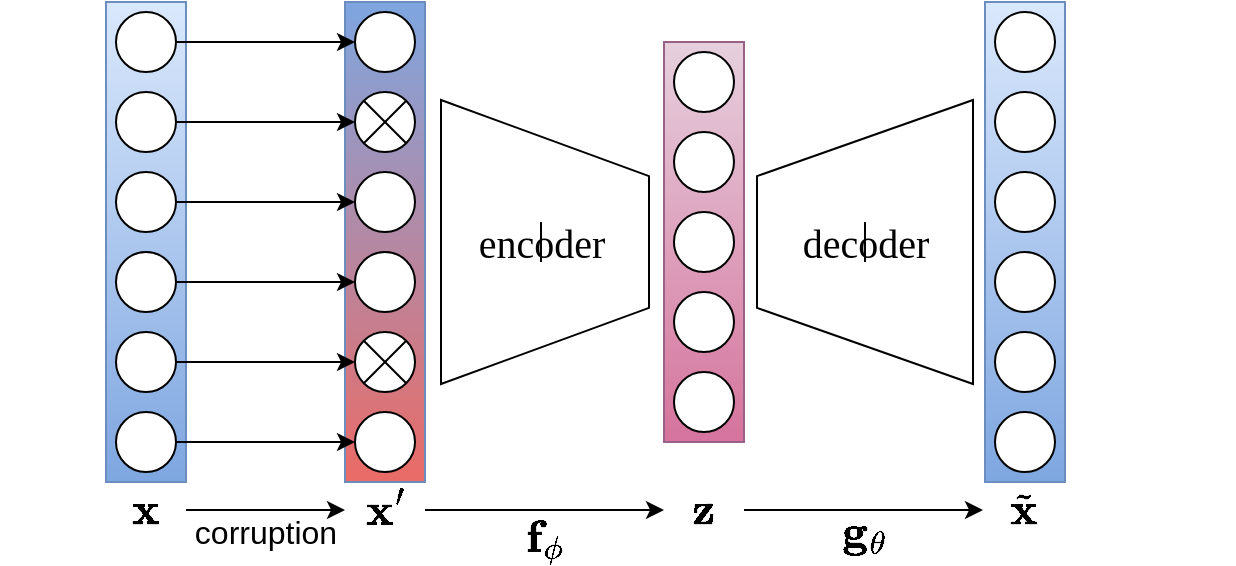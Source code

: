 <mxfile pages="1" version="11.2.4" type="device"><diagram id="0Pe6uQVz0Bnm0yOHdO76" name="Page-1"><mxGraphModel dx="3076" dy="824" grid="1" gridSize="10" guides="1" tooltips="1" connect="1" arrows="1" fold="1" page="1" pageScale="1" pageWidth="1654" pageHeight="1169" math="1" shadow="0"><root><mxCell id="0"/><mxCell id="1" parent="0"/><mxCell id="qXUbveW718_hFgn-tCtE-1" value="" style="rounded=0;whiteSpace=wrap;html=1;fillColor=#EA6B66;strokeColor=#6c8ebf;gradientColor=#7ea6e0;gradientDirection=north;" parent="1" vertex="1"><mxGeometry x="149.5" width="40" height="240" as="geometry"/></mxCell><mxCell id="qXUbveW718_hFgn-tCtE-2" value="" style="ellipse;whiteSpace=wrap;html=1;aspect=fixed;" parent="1" vertex="1"><mxGeometry x="154.5" y="5" width="30" height="30" as="geometry"/></mxCell><mxCell id="qXUbveW718_hFgn-tCtE-3" value="" style="ellipse;whiteSpace=wrap;html=1;aspect=fixed;" parent="1" vertex="1"><mxGeometry x="154.5" y="45" width="30" height="30" as="geometry"/></mxCell><mxCell id="qXUbveW718_hFgn-tCtE-4" value="" style="ellipse;whiteSpace=wrap;html=1;aspect=fixed;" parent="1" vertex="1"><mxGeometry x="154.5" y="85" width="30" height="30" as="geometry"/></mxCell><mxCell id="qXUbveW718_hFgn-tCtE-5" value="" style="ellipse;whiteSpace=wrap;html=1;aspect=fixed;" parent="1" vertex="1"><mxGeometry x="154.5" y="125" width="30" height="30" as="geometry"/></mxCell><mxCell id="qXUbveW718_hFgn-tCtE-6" value="" style="ellipse;whiteSpace=wrap;html=1;aspect=fixed;" parent="1" vertex="1"><mxGeometry x="154.5" y="165" width="30" height="30" as="geometry"/></mxCell><mxCell id="qXUbveW718_hFgn-tCtE-7" value="" style="ellipse;whiteSpace=wrap;html=1;aspect=fixed;" parent="1" vertex="1"><mxGeometry x="154.5" y="205" width="30" height="30" as="geometry"/></mxCell><mxCell id="qXUbveW718_hFgn-tCtE-8" value="" style="rounded=0;whiteSpace=wrap;html=1;fillColor=#e6d0de;strokeColor=#996185;gradientColor=#d5739d;" parent="1" vertex="1"><mxGeometry x="309" y="20" width="40" height="200" as="geometry"/></mxCell><mxCell id="qXUbveW718_hFgn-tCtE-9" value="" style="ellipse;whiteSpace=wrap;html=1;aspect=fixed;" parent="1" vertex="1"><mxGeometry x="314" y="25" width="30" height="30" as="geometry"/></mxCell><mxCell id="qXUbveW718_hFgn-tCtE-10" value="" style="ellipse;whiteSpace=wrap;html=1;aspect=fixed;" parent="1" vertex="1"><mxGeometry x="314" y="65" width="30" height="30" as="geometry"/></mxCell><mxCell id="qXUbveW718_hFgn-tCtE-11" value="" style="ellipse;whiteSpace=wrap;html=1;aspect=fixed;" parent="1" vertex="1"><mxGeometry x="314" y="105" width="30" height="30" as="geometry"/></mxCell><mxCell id="qXUbveW718_hFgn-tCtE-12" value="" style="ellipse;whiteSpace=wrap;html=1;aspect=fixed;" parent="1" vertex="1"><mxGeometry x="314" y="145" width="30" height="30" as="geometry"/></mxCell><mxCell id="qXUbveW718_hFgn-tCtE-13" value="" style="ellipse;whiteSpace=wrap;html=1;aspect=fixed;" parent="1" vertex="1"><mxGeometry x="314" y="185" width="30" height="30" as="geometry"/></mxCell><mxCell id="qXUbveW718_hFgn-tCtE-15" value="" style="rounded=0;whiteSpace=wrap;html=1;fillColor=#dae8fc;strokeColor=#6c8ebf;gradientColor=#7ea6e0;" parent="1" vertex="1"><mxGeometry x="469.5" width="40" height="240" as="geometry"/></mxCell><mxCell id="qXUbveW718_hFgn-tCtE-16" value="" style="ellipse;whiteSpace=wrap;html=1;aspect=fixed;" parent="1" vertex="1"><mxGeometry x="474.5" y="5" width="30" height="30" as="geometry"/></mxCell><mxCell id="qXUbveW718_hFgn-tCtE-17" value="" style="ellipse;whiteSpace=wrap;html=1;aspect=fixed;" parent="1" vertex="1"><mxGeometry x="474.5" y="45" width="30" height="30" as="geometry"/></mxCell><mxCell id="qXUbveW718_hFgn-tCtE-18" value="" style="ellipse;whiteSpace=wrap;html=1;aspect=fixed;" parent="1" vertex="1"><mxGeometry x="474.5" y="85" width="30" height="30" as="geometry"/></mxCell><mxCell id="qXUbveW718_hFgn-tCtE-19" value="" style="ellipse;whiteSpace=wrap;html=1;aspect=fixed;" parent="1" vertex="1"><mxGeometry x="474.5" y="125" width="30" height="30" as="geometry"/></mxCell><mxCell id="qXUbveW718_hFgn-tCtE-20" value="" style="ellipse;whiteSpace=wrap;html=1;aspect=fixed;" parent="1" vertex="1"><mxGeometry x="474.5" y="165" width="30" height="30" as="geometry"/></mxCell><mxCell id="qXUbveW718_hFgn-tCtE-21" value="" style="ellipse;whiteSpace=wrap;html=1;aspect=fixed;" parent="1" vertex="1"><mxGeometry x="474.5" y="205" width="30" height="30" as="geometry"/></mxCell><mxCell id="qXUbveW718_hFgn-tCtE-71" style="edgeStyle=none;rounded=0;orthogonalLoop=1;jettySize=auto;html=1;exitX=1;exitY=0.5;exitDx=0;exitDy=0;entryX=0;entryY=0.5;entryDx=0;entryDy=0;endArrow=classic;endFill=1;fontFamily=Times New Roman;fontSize=22;" parent="1" source="qXUbveW718_hFgn-tCtE-22" target="qXUbveW718_hFgn-tCtE-24" edge="1"><mxGeometry relative="1" as="geometry"/></mxCell><mxCell id="qXUbveW718_hFgn-tCtE-22" value="&lt;font style=&quot;font-size: 22px&quot;&gt;$$\mathbf{x}'$$&lt;/font&gt;" style="text;html=1;strokeColor=none;fillColor=none;align=center;verticalAlign=middle;whiteSpace=wrap;rounded=0;fontFamily=Times New Roman;fontSize=22;" parent="1" vertex="1"><mxGeometry x="149.5" y="244" width="40" height="20" as="geometry"/></mxCell><mxCell id="qXUbveW718_hFgn-tCtE-76" style="edgeStyle=none;rounded=0;orthogonalLoop=1;jettySize=auto;html=1;exitX=1;exitY=0.5;exitDx=0;exitDy=0;entryX=0;entryY=0.5;entryDx=0;entryDy=0;endArrow=classic;endFill=1;fontFamily=Times New Roman;fontSize=22;" parent="1" source="qXUbveW718_hFgn-tCtE-24" target="qXUbveW718_hFgn-tCtE-25" edge="1"><mxGeometry relative="1" as="geometry"/></mxCell><mxCell id="qXUbveW718_hFgn-tCtE-24" value="&lt;font style=&quot;font-size: 22px;&quot;&gt;$$\mathbf{z}$$&lt;/font&gt;" style="text;html=1;strokeColor=none;fillColor=none;align=center;verticalAlign=middle;whiteSpace=wrap;rounded=0;fontFamily=Times New Roman;fontSize=22;" parent="1" vertex="1"><mxGeometry x="309" y="244" width="40" height="20" as="geometry"/></mxCell><mxCell id="qXUbveW718_hFgn-tCtE-25" value="&lt;font style=&quot;font-size: 22px;&quot;&gt;$$\tilde{\mathbf{x}}$$&lt;/font&gt;" style="text;html=1;strokeColor=none;fillColor=none;align=center;verticalAlign=middle;whiteSpace=wrap;rounded=0;fontFamily=Times New Roman;fontSize=22;" parent="1" vertex="1"><mxGeometry x="468.5" y="244" width="40" height="20" as="geometry"/></mxCell><mxCell id="qXUbveW718_hFgn-tCtE-63" value="" style="shape=trapezoid;perimeter=trapezoidPerimeter;whiteSpace=wrap;html=1;fontFamily=Times New Roman;rotation=90;size=0.268;" parent="1" vertex="1"><mxGeometry x="178.5" y="68" width="142" height="104" as="geometry"/></mxCell><mxCell id="qXUbveW718_hFgn-tCtE-64" value="&lt;font style=&quot;font-size: 20px&quot;&gt;&lt;span style=&quot;background-color: rgb(255 , 255 , 255)&quot;&gt;encoder&lt;/span&gt;&lt;/font&gt;" style="text;html=1;strokeColor=none;fillColor=none;align=center;verticalAlign=middle;whiteSpace=wrap;rounded=0;fontFamily=Times New Roman;" parent="1" vertex="1"><mxGeometry x="227.5" y="110" width="40" height="20" as="geometry"/></mxCell><mxCell id="qXUbveW718_hFgn-tCtE-68" style="edgeStyle=none;rounded=0;orthogonalLoop=1;jettySize=auto;html=1;exitX=0.5;exitY=1;exitDx=0;exitDy=0;entryX=0.5;entryY=0;entryDx=0;entryDy=0;endArrow=none;endFill=0;fontFamily=Times New Roman;" parent="1" source="qXUbveW718_hFgn-tCtE-64" target="qXUbveW718_hFgn-tCtE-64" edge="1"><mxGeometry relative="1" as="geometry"/></mxCell><mxCell id="qXUbveW718_hFgn-tCtE-73" value="" style="shape=trapezoid;perimeter=trapezoidPerimeter;whiteSpace=wrap;html=1;fontFamily=Times New Roman;rotation=-90;size=0.268;" parent="1" vertex="1"><mxGeometry x="338.5" y="66" width="142" height="108" as="geometry"/></mxCell><mxCell id="qXUbveW718_hFgn-tCtE-74" value="&lt;font style=&quot;font-size: 20px&quot;&gt;&lt;span style=&quot;background-color: rgb(255 , 255 , 255)&quot;&gt;decoder&lt;/span&gt;&lt;/font&gt;" style="text;html=1;strokeColor=none;fillColor=none;align=center;verticalAlign=middle;whiteSpace=wrap;rounded=0;fontFamily=Times New Roman;" parent="1" vertex="1"><mxGeometry x="389.5" y="110" width="40" height="20" as="geometry"/></mxCell><mxCell id="qXUbveW718_hFgn-tCtE-75" style="edgeStyle=none;rounded=0;orthogonalLoop=1;jettySize=auto;html=1;exitX=0.5;exitY=1;exitDx=0;exitDy=0;entryX=0.5;entryY=0;entryDx=0;entryDy=0;endArrow=none;endFill=0;fontFamily=Times New Roman;" parent="1" source="qXUbveW718_hFgn-tCtE-74" target="qXUbveW718_hFgn-tCtE-74" edge="1"><mxGeometry relative="1" as="geometry"/></mxCell><mxCell id="h_qzXkEMO1NDy2MEQtqU-1" value="&lt;span style=&quot;font-family: &amp;quot;times new roman&amp;quot;; background-color: rgb(255, 255, 255); font-size: 22px;&quot;&gt;&lt;font style=&quot;font-size: 22px;&quot;&gt;$$\mathbf{f}_{\phi}$$&lt;/font&gt;&lt;/span&gt;" style="text;html=1;strokeColor=none;fillColor=none;align=center;verticalAlign=middle;whiteSpace=wrap;rounded=0;fontSize=22;" parent="1" vertex="1"><mxGeometry x="229.5" y="258" width="40" height="20" as="geometry"/></mxCell><mxCell id="h_qzXkEMO1NDy2MEQtqU-2" value="&lt;span style=&quot;font-family: &amp;quot;times new roman&amp;quot;; background-color: rgb(255, 255, 255); font-size: 22px;&quot;&gt;&lt;font style=&quot;font-size: 22px;&quot;&gt;$$\mathbf{g}_{\theta}$$&lt;/font&gt;&lt;/span&gt;" style="text;html=1;strokeColor=none;fillColor=none;align=center;verticalAlign=middle;whiteSpace=wrap;rounded=0;fontSize=22;" parent="1" vertex="1"><mxGeometry x="389" y="255" width="40" height="20" as="geometry"/></mxCell><mxCell id="EHB3rPHc31Tj309cs_JE-1" value="" style="rounded=0;whiteSpace=wrap;html=1;fillColor=#dae8fc;strokeColor=#6c8ebf;gradientColor=#7ea6e0;" vertex="1" parent="1"><mxGeometry x="30" width="40" height="240" as="geometry"/></mxCell><mxCell id="EHB3rPHc31Tj309cs_JE-12" style="edgeStyle=orthogonalEdgeStyle;rounded=0;orthogonalLoop=1;jettySize=auto;html=1;exitX=1;exitY=0.5;exitDx=0;exitDy=0;entryX=0;entryY=0.5;entryDx=0;entryDy=0;" edge="1" parent="1" source="EHB3rPHc31Tj309cs_JE-2" target="qXUbveW718_hFgn-tCtE-2"><mxGeometry relative="1" as="geometry"/></mxCell><mxCell id="EHB3rPHc31Tj309cs_JE-2" value="" style="ellipse;whiteSpace=wrap;html=1;aspect=fixed;" vertex="1" parent="1"><mxGeometry x="35" y="5" width="30" height="30" as="geometry"/></mxCell><mxCell id="EHB3rPHc31Tj309cs_JE-13" style="edgeStyle=orthogonalEdgeStyle;rounded=0;orthogonalLoop=1;jettySize=auto;html=1;exitX=1;exitY=0.5;exitDx=0;exitDy=0;entryX=0;entryY=0.5;entryDx=0;entryDy=0;" edge="1" parent="1" source="EHB3rPHc31Tj309cs_JE-3" target="qXUbveW718_hFgn-tCtE-3"><mxGeometry relative="1" as="geometry"/></mxCell><mxCell id="EHB3rPHc31Tj309cs_JE-3" value="" style="ellipse;whiteSpace=wrap;html=1;aspect=fixed;" vertex="1" parent="1"><mxGeometry x="35" y="45" width="30" height="30" as="geometry"/></mxCell><mxCell id="EHB3rPHc31Tj309cs_JE-14" style="edgeStyle=orthogonalEdgeStyle;rounded=0;orthogonalLoop=1;jettySize=auto;html=1;exitX=1;exitY=0.5;exitDx=0;exitDy=0;entryX=0;entryY=0.5;entryDx=0;entryDy=0;" edge="1" parent="1" source="EHB3rPHc31Tj309cs_JE-4" target="qXUbveW718_hFgn-tCtE-4"><mxGeometry relative="1" as="geometry"/></mxCell><mxCell id="EHB3rPHc31Tj309cs_JE-4" value="" style="ellipse;whiteSpace=wrap;html=1;aspect=fixed;" vertex="1" parent="1"><mxGeometry x="35" y="85" width="30" height="30" as="geometry"/></mxCell><mxCell id="EHB3rPHc31Tj309cs_JE-15" style="edgeStyle=orthogonalEdgeStyle;rounded=0;orthogonalLoop=1;jettySize=auto;html=1;exitX=1;exitY=0.5;exitDx=0;exitDy=0;entryX=0;entryY=0.5;entryDx=0;entryDy=0;" edge="1" parent="1" source="EHB3rPHc31Tj309cs_JE-5" target="qXUbveW718_hFgn-tCtE-5"><mxGeometry relative="1" as="geometry"/></mxCell><mxCell id="EHB3rPHc31Tj309cs_JE-5" value="" style="ellipse;whiteSpace=wrap;html=1;aspect=fixed;" vertex="1" parent="1"><mxGeometry x="35" y="125" width="30" height="30" as="geometry"/></mxCell><mxCell id="EHB3rPHc31Tj309cs_JE-16" style="edgeStyle=orthogonalEdgeStyle;rounded=0;orthogonalLoop=1;jettySize=auto;html=1;exitX=1;exitY=0.5;exitDx=0;exitDy=0;entryX=0;entryY=0.5;entryDx=0;entryDy=0;" edge="1" parent="1" source="EHB3rPHc31Tj309cs_JE-6" target="qXUbveW718_hFgn-tCtE-6"><mxGeometry relative="1" as="geometry"/></mxCell><mxCell id="EHB3rPHc31Tj309cs_JE-6" value="" style="ellipse;whiteSpace=wrap;html=1;aspect=fixed;" vertex="1" parent="1"><mxGeometry x="35" y="165" width="30" height="30" as="geometry"/></mxCell><mxCell id="EHB3rPHc31Tj309cs_JE-17" style="edgeStyle=orthogonalEdgeStyle;rounded=0;orthogonalLoop=1;jettySize=auto;html=1;exitX=1;exitY=0.5;exitDx=0;exitDy=0;entryX=0;entryY=0.5;entryDx=0;entryDy=0;" edge="1" parent="1" source="EHB3rPHc31Tj309cs_JE-7" target="qXUbveW718_hFgn-tCtE-7"><mxGeometry relative="1" as="geometry"/></mxCell><mxCell id="EHB3rPHc31Tj309cs_JE-7" value="" style="ellipse;whiteSpace=wrap;html=1;aspect=fixed;" vertex="1" parent="1"><mxGeometry x="35" y="205" width="30" height="30" as="geometry"/></mxCell><mxCell id="EHB3rPHc31Tj309cs_JE-18" style="edgeStyle=orthogonalEdgeStyle;rounded=0;orthogonalLoop=1;jettySize=auto;html=1;exitX=1;exitY=0.5;exitDx=0;exitDy=0;entryX=0;entryY=0.5;entryDx=0;entryDy=0;" edge="1" parent="1" source="EHB3rPHc31Tj309cs_JE-8" target="qXUbveW718_hFgn-tCtE-22"><mxGeometry relative="1" as="geometry"/></mxCell><mxCell id="EHB3rPHc31Tj309cs_JE-8" value="&lt;font style=&quot;font-size: 22px;&quot;&gt;$$\mathbf{x}$$&lt;/font&gt;" style="text;html=1;strokeColor=none;fillColor=none;align=center;verticalAlign=middle;whiteSpace=wrap;rounded=0;fontFamily=Times New Roman;fontSize=22;" vertex="1" parent="1"><mxGeometry x="30" y="244" width="40" height="20" as="geometry"/></mxCell><mxCell id="EHB3rPHc31Tj309cs_JE-19" value="&lt;font style=&quot;font-size: 16px&quot;&gt;corruption&lt;/font&gt;" style="text;html=1;strokeColor=none;fillColor=none;align=center;verticalAlign=middle;whiteSpace=wrap;rounded=0;" vertex="1" parent="1"><mxGeometry x="90" y="255" width="40" height="20" as="geometry"/></mxCell><mxCell id="EHB3rPHc31Tj309cs_JE-20" style="rounded=0;orthogonalLoop=1;jettySize=auto;html=1;exitX=0;exitY=0;exitDx=0;exitDy=0;entryX=1;entryY=1;entryDx=0;entryDy=0;endArrow=none;endFill=0;" edge="1" parent="1" source="qXUbveW718_hFgn-tCtE-3" target="qXUbveW718_hFgn-tCtE-3"><mxGeometry relative="1" as="geometry"/></mxCell><mxCell id="EHB3rPHc31Tj309cs_JE-21" style="edgeStyle=none;rounded=0;orthogonalLoop=1;jettySize=auto;html=1;exitX=1;exitY=0;exitDx=0;exitDy=0;entryX=0;entryY=1;entryDx=0;entryDy=0;endArrow=none;endFill=0;" edge="1" parent="1" source="qXUbveW718_hFgn-tCtE-3" target="qXUbveW718_hFgn-tCtE-3"><mxGeometry relative="1" as="geometry"/></mxCell><mxCell id="EHB3rPHc31Tj309cs_JE-22" style="edgeStyle=none;rounded=0;orthogonalLoop=1;jettySize=auto;html=1;exitX=0;exitY=0;exitDx=0;exitDy=0;entryX=1;entryY=1;entryDx=0;entryDy=0;endArrow=none;endFill=0;" edge="1" parent="1" source="qXUbveW718_hFgn-tCtE-6" target="qXUbveW718_hFgn-tCtE-6"><mxGeometry relative="1" as="geometry"/></mxCell><mxCell id="EHB3rPHc31Tj309cs_JE-23" style="edgeStyle=none;rounded=0;orthogonalLoop=1;jettySize=auto;html=1;exitX=0;exitY=1;exitDx=0;exitDy=0;entryX=1;entryY=0;entryDx=0;entryDy=0;endArrow=none;endFill=0;" edge="1" parent="1" source="qXUbveW718_hFgn-tCtE-6" target="qXUbveW718_hFgn-tCtE-6"><mxGeometry relative="1" as="geometry"/></mxCell></root></mxGraphModel></diagram></mxfile>